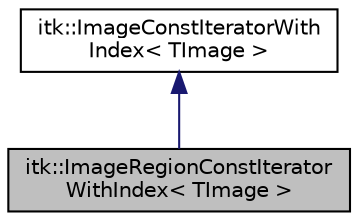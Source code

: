 digraph "itk::ImageRegionConstIteratorWithIndex&lt; TImage &gt;"
{
 // LATEX_PDF_SIZE
  edge [fontname="Helvetica",fontsize="10",labelfontname="Helvetica",labelfontsize="10"];
  node [fontname="Helvetica",fontsize="10",shape=record];
  Node1 [label="itk::ImageRegionConstIterator\lWithIndex\< TImage \>",height=0.2,width=0.4,color="black", fillcolor="grey75", style="filled", fontcolor="black",tooltip="A multi-dimensional iterator templated over image type that walks an image region and is specialized ..."];
  Node2 -> Node1 [dir="back",color="midnightblue",fontsize="10",style="solid",fontname="Helvetica"];
  Node2 [label="itk::ImageConstIteratorWith\lIndex\< TImage \>",height=0.2,width=0.4,color="black", fillcolor="white", style="filled",URL="$classitk_1_1ImageConstIteratorWithIndex.html",tooltip="A base class for multi-dimensional iterators templated over image type that are designed to efficient..."];
}

